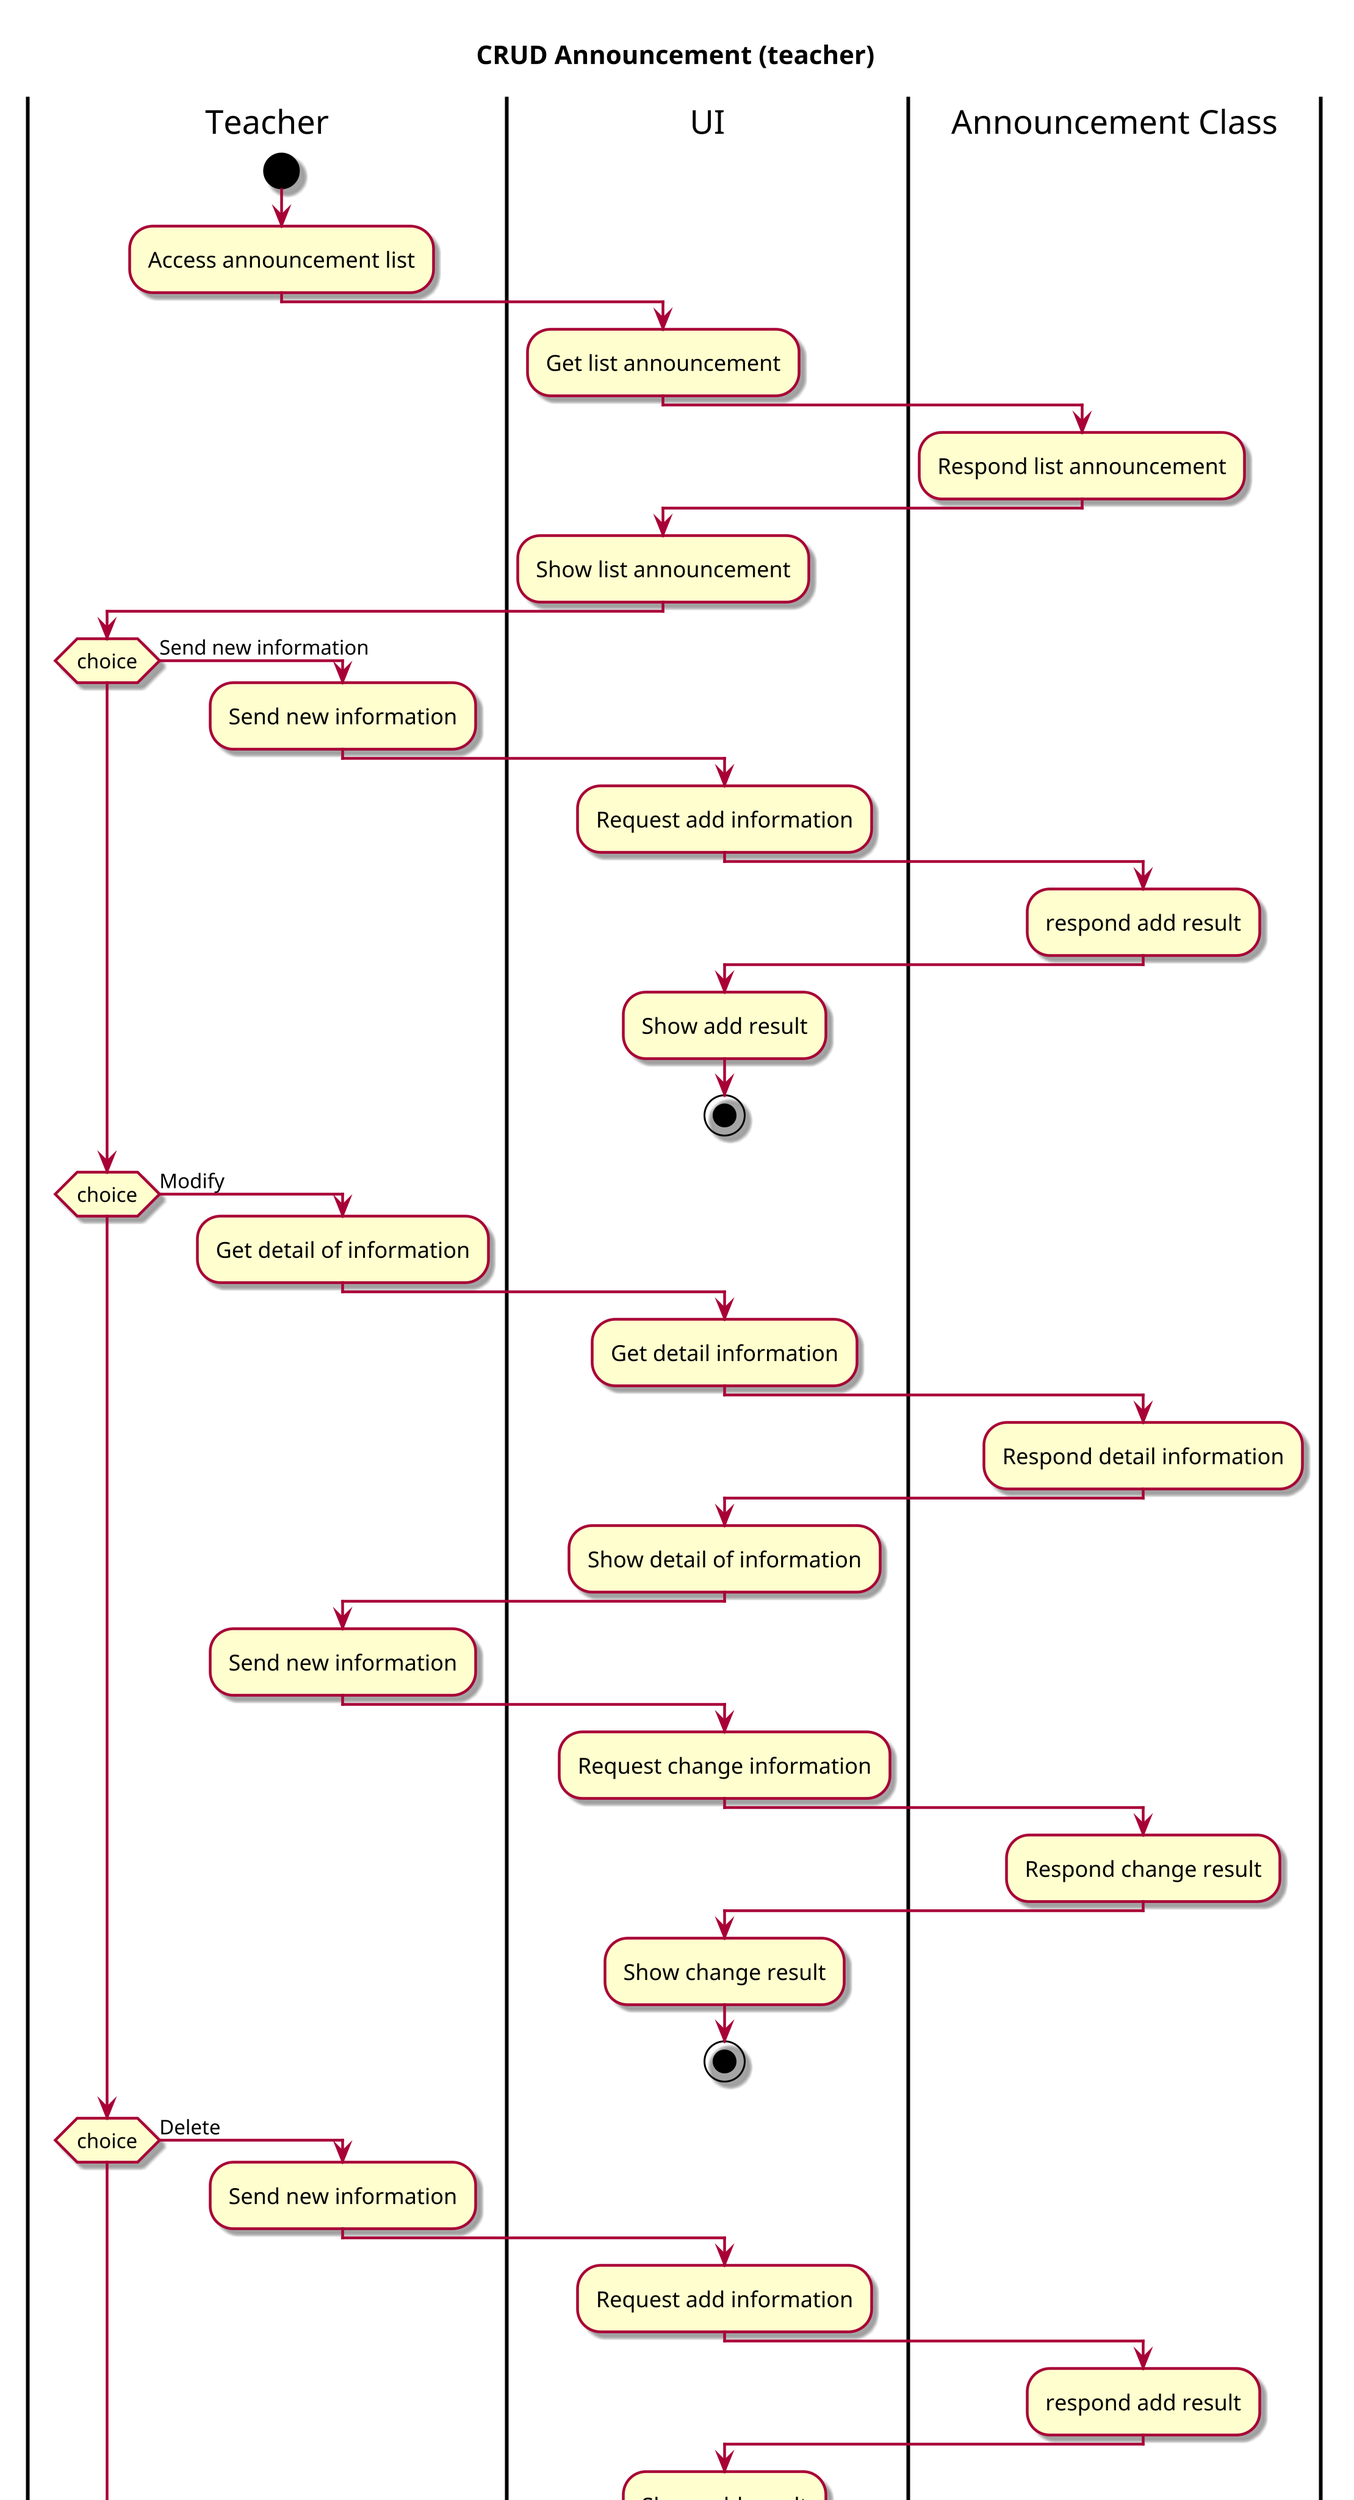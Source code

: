 @startuml ACT5 CRUD Annoucement (teacher)
skin rose
!pragma useVerticalIf on
scale 3

title "CRUD Announcement (teacher)"

|Teacher|
start
    :Access announcement list;
    |UI|
    :Get list announcement;
    |Announcement Class|
    :Respond list announcement;
    |UI|
    :Show list announcement;
    |Teacher|
    if (choice) is (Send new information) then
        :Send new information;
        |UI|
        :Request add information;
        |Announcement Class|
        :respond add result;
        |UI|
        :Show add result;
        stop
    elseif (choice) is (Modify) then
        |Teacher|
        :Get detail of information;
        |UI|
        :Get detail information;
        |Announcement Class|
        :Respond detail information;
        |UI|
        :Show detail of information;
        |Teacher|
        :Send new information;
        |UI|
        :Request change information;
        |Announcement Class|
        :Respond change result;
        |UI|
        :Show change result;
        stop
    else if (choice) is (Delete) then
        |Teacher|
        :Send new information;
        |UI|
        :Request add information;
        |Announcement Class|
        :respond add result;
        |UI|
        :Show add result;
        stop
    else
    endif
stop




@enduml